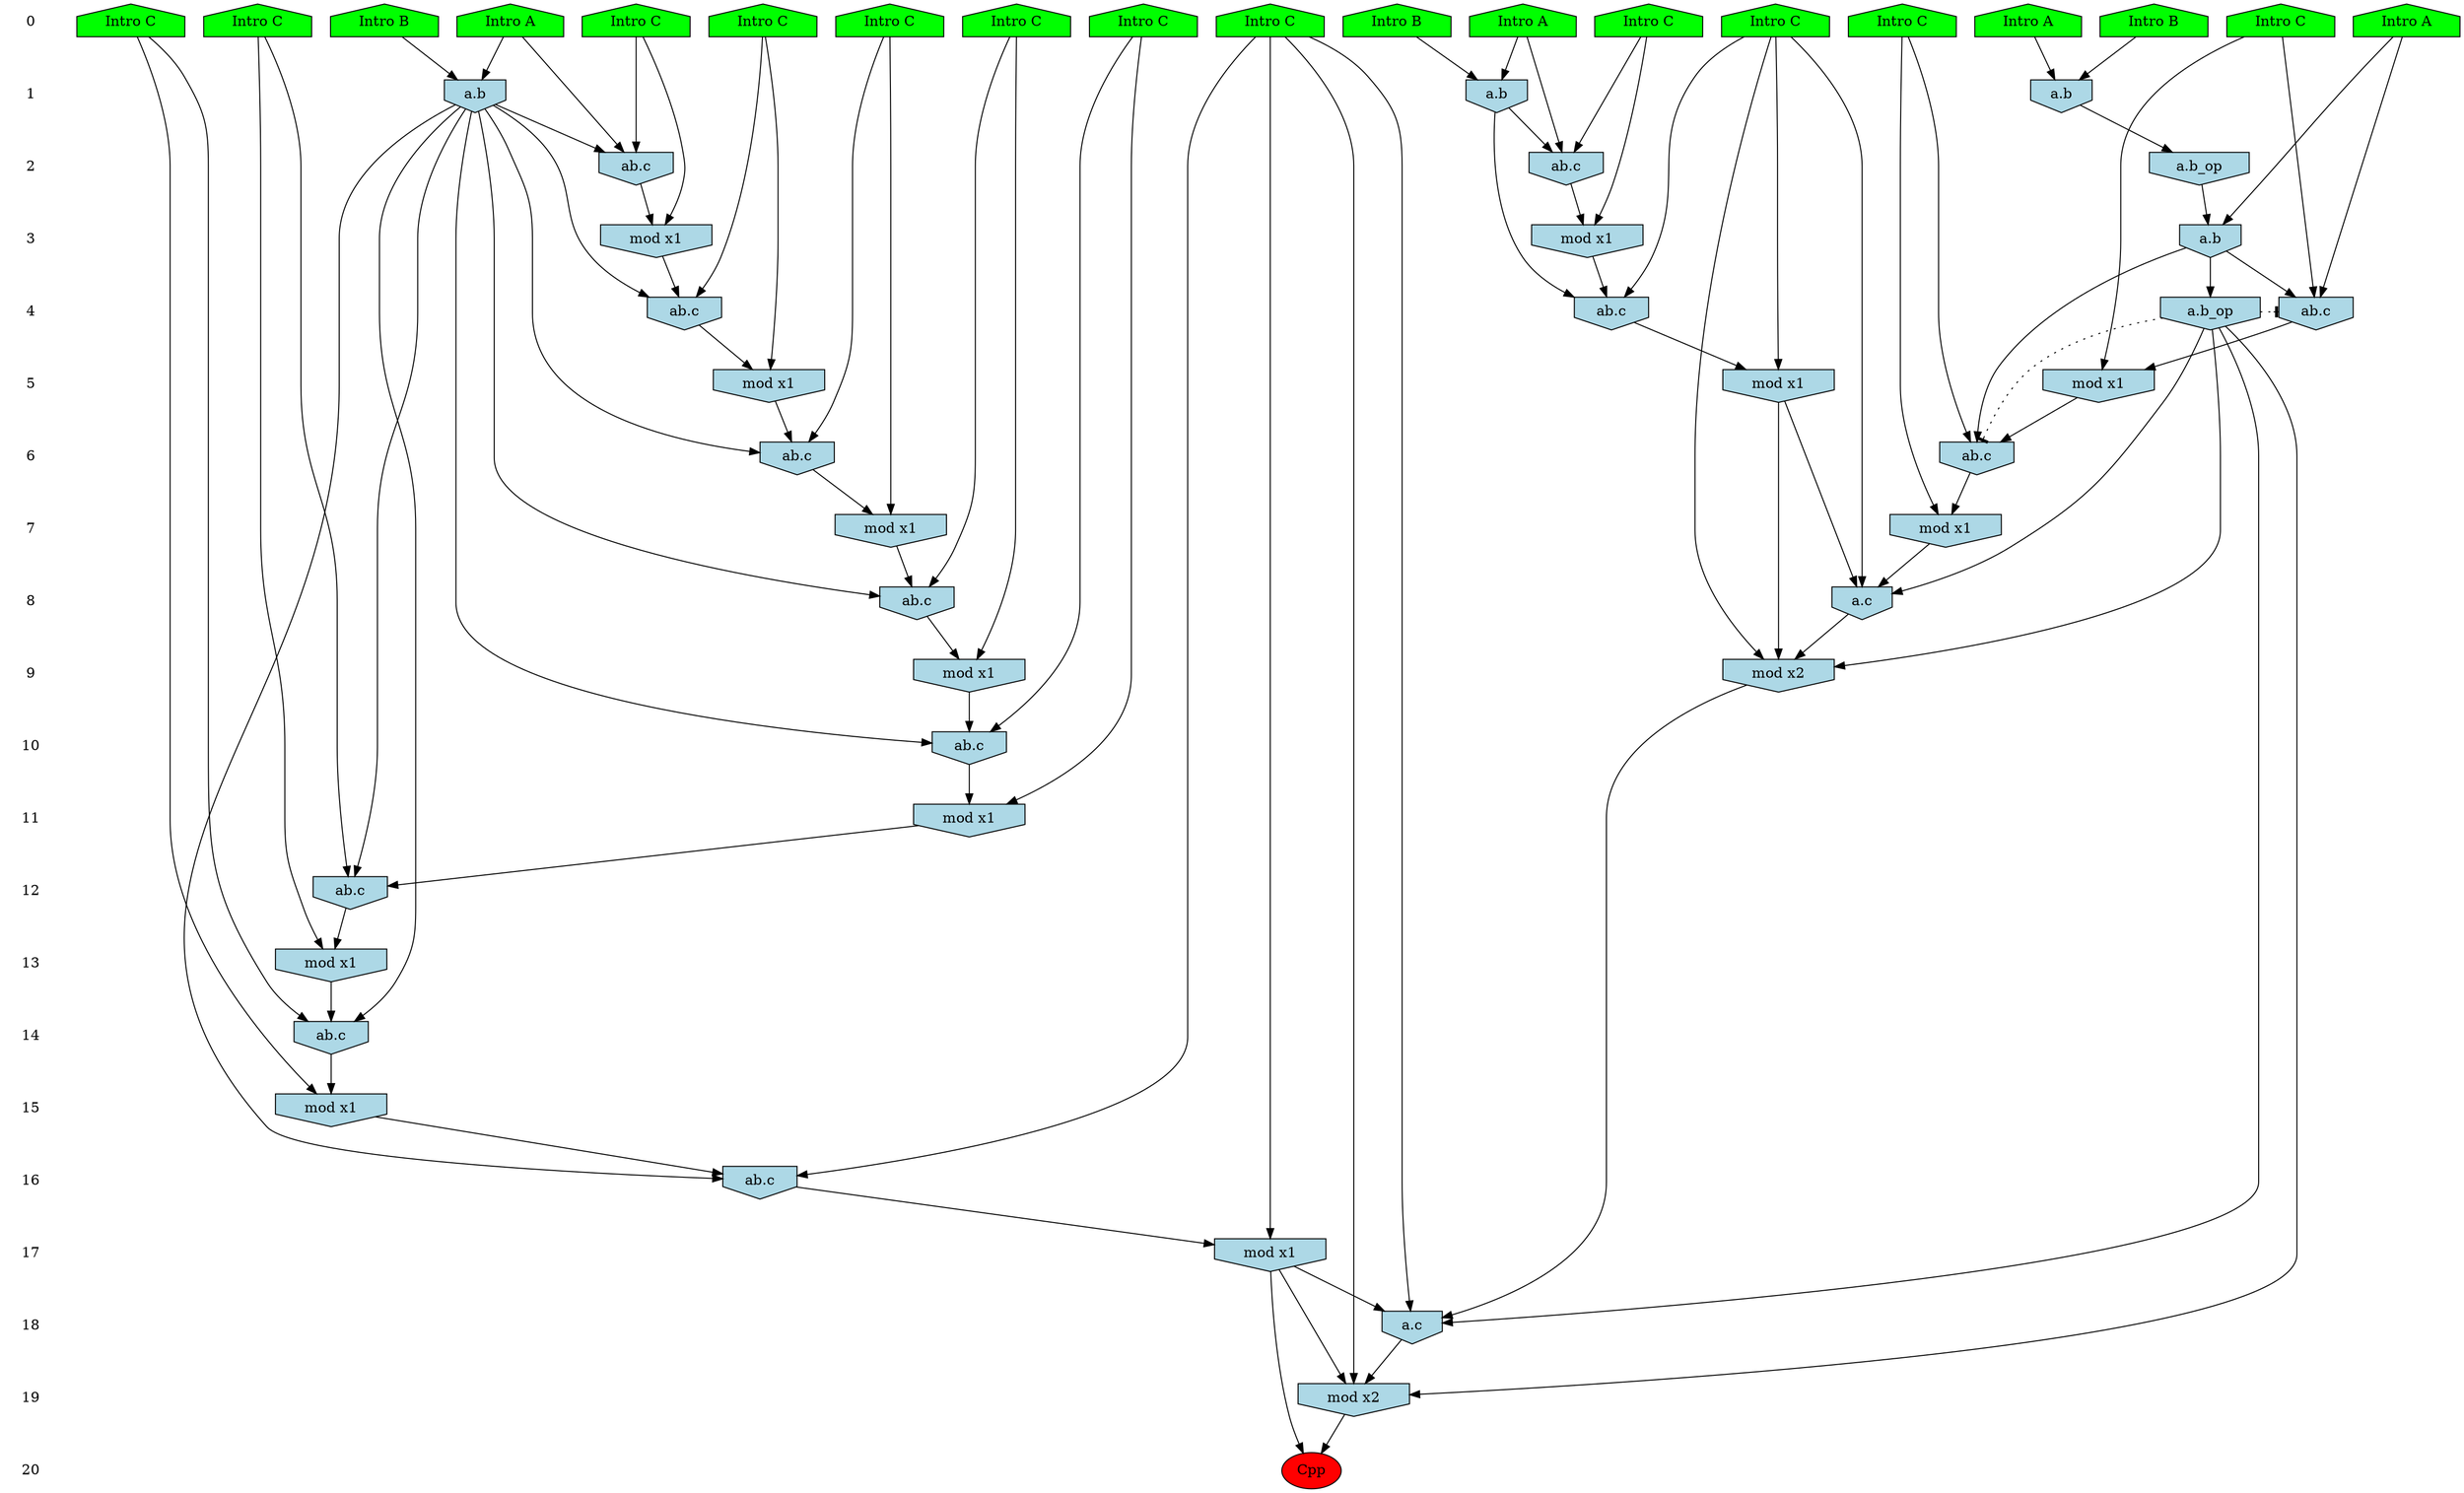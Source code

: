 /* Compression of 1 causal flows obtained in average at 1.706185E+01 t.u */
/* Compressed causal flows were: [2969] */
digraph G{
 ranksep=.5 ; 
{ rank = same ; "0" [shape=plaintext] ; node_1 [label ="Intro A", shape=house, style=filled, fillcolor=green] ;
node_2 [label ="Intro A", shape=house, style=filled, fillcolor=green] ;
node_3 [label ="Intro A", shape=house, style=filled, fillcolor=green] ;
node_4 [label ="Intro B", shape=house, style=filled, fillcolor=green] ;
node_5 [label ="Intro B", shape=house, style=filled, fillcolor=green] ;
node_6 [label ="Intro B", shape=house, style=filled, fillcolor=green] ;
node_7 [label ="Intro A", shape=house, style=filled, fillcolor=green] ;
node_8 [label ="Intro C", shape=house, style=filled, fillcolor=green] ;
node_9 [label ="Intro C", shape=house, style=filled, fillcolor=green] ;
node_10 [label ="Intro C", shape=house, style=filled, fillcolor=green] ;
node_11 [label ="Intro C", shape=house, style=filled, fillcolor=green] ;
node_12 [label ="Intro C", shape=house, style=filled, fillcolor=green] ;
node_13 [label ="Intro C", shape=house, style=filled, fillcolor=green] ;
node_14 [label ="Intro C", shape=house, style=filled, fillcolor=green] ;
node_15 [label ="Intro C", shape=house, style=filled, fillcolor=green] ;
node_16 [label ="Intro C", shape=house, style=filled, fillcolor=green] ;
node_17 [label ="Intro C", shape=house, style=filled, fillcolor=green] ;
node_18 [label ="Intro C", shape=house, style=filled, fillcolor=green] ;
node_19 [label ="Intro C", shape=house, style=filled, fillcolor=green] ;
}
{ rank = same ; "1" [shape=plaintext] ; node_20 [label="a.b", shape=invhouse, style=filled, fillcolor = lightblue] ;
node_22 [label="a.b", shape=invhouse, style=filled, fillcolor = lightblue] ;
node_29 [label="a.b", shape=invhouse, style=filled, fillcolor = lightblue] ;
}
{ rank = same ; "2" [shape=plaintext] ; node_21 [label="a.b_op", shape=invhouse, style=filled, fillcolor = lightblue] ;
node_23 [label="ab.c", shape=invhouse, style=filled, fillcolor = lightblue] ;
node_32 [label="ab.c", shape=invhouse, style=filled, fillcolor = lightblue] ;
}
{ rank = same ; "3" [shape=plaintext] ; node_24 [label="mod x1", shape=invhouse, style=filled, fillcolor = lightblue] ;
node_26 [label="a.b", shape=invhouse, style=filled, fillcolor = lightblue] ;
node_33 [label="mod x1", shape=invhouse, style=filled, fillcolor = lightblue] ;
}
{ rank = same ; "4" [shape=plaintext] ; node_25 [label="ab.c", shape=invhouse, style=filled, fillcolor = lightblue] ;
node_30 [label="ab.c", shape=invhouse, style=filled, fillcolor = lightblue] ;
node_35 [label="ab.c", shape=invhouse, style=filled, fillcolor = lightblue] ;
node_39 [label="a.b_op", shape=invhouse, style=filled, fillcolor = lightblue] ;
}
{ rank = same ; "5" [shape=plaintext] ; node_27 [label="mod x1", shape=invhouse, style=filled, fillcolor = lightblue] ;
node_34 [label="mod x1", shape=invhouse, style=filled, fillcolor = lightblue] ;
node_37 [label="mod x1", shape=invhouse, style=filled, fillcolor = lightblue] ;
}
{ rank = same ; "6" [shape=plaintext] ; node_28 [label="ab.c", shape=invhouse, style=filled, fillcolor = lightblue] ;
node_36 [label="ab.c", shape=invhouse, style=filled, fillcolor = lightblue] ;
}
{ rank = same ; "7" [shape=plaintext] ; node_31 [label="mod x1", shape=invhouse, style=filled, fillcolor = lightblue] ;
node_38 [label="mod x1", shape=invhouse, style=filled, fillcolor = lightblue] ;
}
{ rank = same ; "8" [shape=plaintext] ; node_40 [label="ab.c", shape=invhouse, style=filled, fillcolor = lightblue] ;
node_44 [label="a.c", shape=invhouse, style=filled, fillcolor = lightblue] ;
}
{ rank = same ; "9" [shape=plaintext] ; node_41 [label="mod x1", shape=invhouse, style=filled, fillcolor = lightblue] ;
node_46 [label="mod x2", shape=invhouse, style=filled, fillcolor = lightblue] ;
}
{ rank = same ; "10" [shape=plaintext] ; node_42 [label="ab.c", shape=invhouse, style=filled, fillcolor = lightblue] ;
}
{ rank = same ; "11" [shape=plaintext] ; node_43 [label="mod x1", shape=invhouse, style=filled, fillcolor = lightblue] ;
}
{ rank = same ; "12" [shape=plaintext] ; node_45 [label="ab.c", shape=invhouse, style=filled, fillcolor = lightblue] ;
}
{ rank = same ; "13" [shape=plaintext] ; node_47 [label="mod x1", shape=invhouse, style=filled, fillcolor = lightblue] ;
}
{ rank = same ; "14" [shape=plaintext] ; node_48 [label="ab.c", shape=invhouse, style=filled, fillcolor = lightblue] ;
}
{ rank = same ; "15" [shape=plaintext] ; node_49 [label="mod x1", shape=invhouse, style=filled, fillcolor = lightblue] ;
}
{ rank = same ; "16" [shape=plaintext] ; node_50 [label="ab.c", shape=invhouse, style=filled, fillcolor = lightblue] ;
}
{ rank = same ; "17" [shape=plaintext] ; node_51 [label="mod x1", shape=invhouse, style=filled, fillcolor = lightblue] ;
}
{ rank = same ; "18" [shape=plaintext] ; node_52 [label="a.c", shape=invhouse, style=filled, fillcolor = lightblue] ;
}
{ rank = same ; "19" [shape=plaintext] ; node_53 [label="mod x2", shape=invhouse, style=filled, fillcolor = lightblue] ;
}
{ rank = same ; "20" [shape=plaintext] ; node_54 [label ="Cpp", style=filled, fillcolor=red] ;
}
"0" -> "1" [style="invis"]; 
"1" -> "2" [style="invis"]; 
"2" -> "3" [style="invis"]; 
"3" -> "4" [style="invis"]; 
"4" -> "5" [style="invis"]; 
"5" -> "6" [style="invis"]; 
"6" -> "7" [style="invis"]; 
"7" -> "8" [style="invis"]; 
"8" -> "9" [style="invis"]; 
"9" -> "10" [style="invis"]; 
"10" -> "11" [style="invis"]; 
"11" -> "12" [style="invis"]; 
"12" -> "13" [style="invis"]; 
"13" -> "14" [style="invis"]; 
"14" -> "15" [style="invis"]; 
"15" -> "16" [style="invis"]; 
"16" -> "17" [style="invis"]; 
"17" -> "18" [style="invis"]; 
"18" -> "19" [style="invis"]; 
"19" -> "20" [style="invis"]; 
node_5 -> node_20
node_7 -> node_20
node_20 -> node_21
node_1 -> node_22
node_6 -> node_22
node_1 -> node_23
node_15 -> node_23
node_22 -> node_23
node_15 -> node_24
node_23 -> node_24
node_10 -> node_25
node_22 -> node_25
node_24 -> node_25
node_2 -> node_26
node_21 -> node_26
node_10 -> node_27
node_25 -> node_27
node_8 -> node_28
node_22 -> node_28
node_27 -> node_28
node_3 -> node_29
node_4 -> node_29
node_2 -> node_30
node_17 -> node_30
node_26 -> node_30
node_8 -> node_31
node_28 -> node_31
node_3 -> node_32
node_14 -> node_32
node_29 -> node_32
node_14 -> node_33
node_32 -> node_33
node_17 -> node_34
node_30 -> node_34
node_16 -> node_35
node_29 -> node_35
node_33 -> node_35
node_9 -> node_36
node_26 -> node_36
node_34 -> node_36
node_16 -> node_37
node_35 -> node_37
node_9 -> node_38
node_36 -> node_38
node_26 -> node_39
node_13 -> node_40
node_22 -> node_40
node_31 -> node_40
node_13 -> node_41
node_40 -> node_41
node_11 -> node_42
node_22 -> node_42
node_41 -> node_42
node_11 -> node_43
node_42 -> node_43
node_16 -> node_44
node_37 -> node_44
node_38 -> node_44
node_39 -> node_44
node_18 -> node_45
node_22 -> node_45
node_43 -> node_45
node_16 -> node_46
node_37 -> node_46
node_39 -> node_46
node_44 -> node_46
node_18 -> node_47
node_45 -> node_47
node_12 -> node_48
node_22 -> node_48
node_47 -> node_48
node_12 -> node_49
node_48 -> node_49
node_19 -> node_50
node_22 -> node_50
node_49 -> node_50
node_19 -> node_51
node_50 -> node_51
node_19 -> node_52
node_39 -> node_52
node_46 -> node_52
node_51 -> node_52
node_19 -> node_53
node_39 -> node_53
node_51 -> node_53
node_52 -> node_53
node_51 -> node_54
node_53 -> node_54
node_39 -> node_36 [style=dotted, arrowhead = tee] 
node_39 -> node_30 [style=dotted, arrowhead = tee] 
}
/*
 Dot generation time: 0.000257
*/